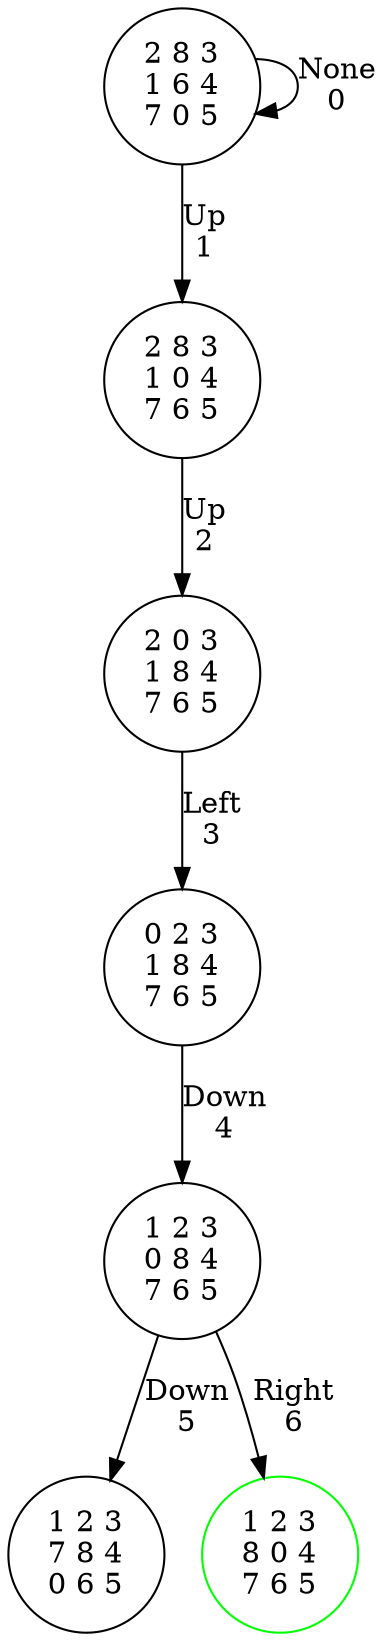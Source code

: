 // DFS Graph
digraph {
	283164705 [label="2 8 3
1 6 4
7 0 5" color=black]
	283164705 -> 283164705 [label="None
0"]
	283104765 [label="2 8 3
1 0 4
7 6 5" color=black]
	283164705 -> 283104765 [label="Up
1"]
	203184765 [label="2 0 3
1 8 4
7 6 5" color=black]
	283104765 -> 203184765 [label="Up
2"]
	023184765 [label="0 2 3
1 8 4
7 6 5" color=black]
	203184765 -> 023184765 [label="Left
3"]
	123084765 [label="1 2 3
0 8 4
7 6 5" color=black]
	023184765 -> 123084765 [label="Down
4"]
	123784065 [label="1 2 3
7 8 4
0 6 5" color=black]
	123084765 -> 123784065 [label="Down
5"]
	123804765 [label="1 2 3
8 0 4
7 6 5" color=green]
	123084765 -> 123804765 [label="Right
6"]
}

